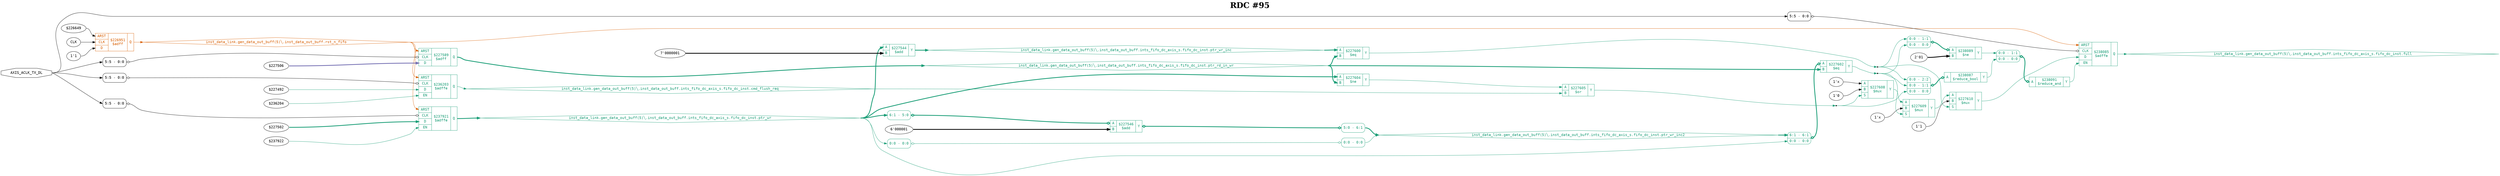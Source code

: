 digraph "spacefibre_light_top" {
label=<<b>RDC #95</b>>;
labelloc="t"
fontsize="30"
node ["fontname"="Courier"]
edge ["fontname"="Courier"]
rankdir="LR";
remincross=true;
n11 [ shape=octagon, label="AXIS_ACLK_TX_DL", color="black", fontcolor="black", href="/src/ip_spacefibre_light_top/spacefibre_light_top.vhd#58" ];
n12 [ shape=diamond, label="inst_data_link.gen_data_out_buff(5)&#9586;.inst_data_out_buff.ints_fifo_dc_axis_s.fifo_dc_inst.cmd_flush_req", colorscheme="dark28", color="1", fontcolor="1", href="/src/ip/fifo_dc/fifo_dc.vhd#111" ];
n13 [ shape=diamond, label="inst_data_link.gen_data_out_buff(5)&#9586;.inst_data_out_buff.ints_fifo_dc_axis_s.fifo_dc_inst.full", colorscheme="dark28", color="1", fontcolor="1", href="/src/ip/fifo_dc/fifo_dc.vhd#127" ];
n14 [ shape=diamond, label="inst_data_link.gen_data_out_buff(5)&#9586;.inst_data_out_buff.ints_fifo_dc_axis_s.fifo_dc_inst.ptr_rd_in_wr", colorscheme="dark28", color="1", fontcolor="1", href="/src/ip/fifo_dc/fifo_dc.vhd#106" ];
n15 [ shape=diamond, label="inst_data_link.gen_data_out_buff(5)&#9586;.inst_data_out_buff.ints_fifo_dc_axis_s.fifo_dc_inst.ptr_wr", colorscheme="dark28", color="1", fontcolor="1", href="/src/ip/fifo_dc/fifo_dc.vhd#94" ];
n16 [ shape=diamond, label="inst_data_link.gen_data_out_buff(5)&#9586;.inst_data_out_buff.ints_fifo_dc_axis_s.fifo_dc_inst.ptr_wr_inc", colorscheme="dark28", color="1", fontcolor="1", href="/src/ip/fifo_dc/fifo_dc.vhd#95" ];
n17 [ shape=diamond, label="inst_data_link.gen_data_out_buff(5)&#9586;.inst_data_out_buff.ints_fifo_dc_axis_s.fifo_dc_inst.ptr_wr_inc2", colorscheme="dark28", color="1", fontcolor="1", href="/src/ip/fifo_dc/fifo_dc.vhd#96" ];
n18 [ shape=diamond, label="inst_data_link.gen_data_out_buff(5)&#9586;.inst_data_out_buff.rst_n_fifo", colorscheme="dark28", color="2", fontcolor="2", href="/src/module_data_link/data_out_buf.vhd#165" ];
{ rank="source"; n11;}
{ rank="sink";}
v1 [ label="$227492" ];
v2 [ label="$236204" ];
c24 [ shape=record, label="{{<p19> ARST|<p20> CLK|<p21> D|<p22> EN}|$236203\n$adffe|{<p23> Q}}", colorscheme="dark28", color="1", fontcolor="1" , href="/src/ip/fifo_dc/fifo_dc.vhd#440"  ];
x0 [ shape=record, style=rounded, label="<s0> 5:5 - 0:0 ", color="black", fontcolor="black" ];
x0:e -> c24:p20:w [arrowhead=odiamond, arrowtail=odiamond, dir=both, color="black", fontcolor="black", label=""];
v4 [ label="$227502" ];
v5 [ label="$237922" ];
c25 [ shape=record, label="{{<p19> ARST|<p20> CLK|<p21> D|<p22> EN}|$237921\n$adffe|{<p23> Q}}", colorscheme="dark28", color="1", fontcolor="1" , href="/src/ip/fifo_dc/fifo_dc.vhd#199"  ];
x3 [ shape=record, style=rounded, label="<s0> 5:5 - 0:0 ", color="black", fontcolor="black" ];
x3:e -> c25:p20:w [arrowhead=odiamond, arrowtail=odiamond, dir=both, color="black", fontcolor="black", label=""];
c26 [ shape=record, label="{{<p19> ARST|<p20> CLK|<p21> D|<p22> EN}|$238085\n$adffe|{<p23> Q}}", colorscheme="dark28", color="1", fontcolor="1" , href="/src/ip/fifo_dc/fifo_dc.vhd#256"  ];
x6 [ shape=record, style=rounded, label="<s0> 5:5 - 0:0 ", color="black", fontcolor="black" ];
x6:e -> c26:p20:w [arrowhead=odiamond, arrowtail=odiamond, dir=both, color="black", fontcolor="black", label=""];
c29 [ shape=record, label="{{<p27> A}|$238087\n$reduce_bool|{<p28> Y}}", colorscheme="dark28", color="1", fontcolor="1" ];
x7 [ shape=record, style=rounded, label="<s2> 0:0 - 2:2 |<s1> 0:0 - 1:1 |<s0> 0:0 - 0:0 ", colorscheme="dark28", color="1", fontcolor="1" ];
x7:e -> c29:p27:w [arrowhead=odiamond, arrowtail=odiamond, dir=both, colorscheme="dark28", color="1", fontcolor="1", style="setlinewidth(3)", label=""];
v9 [ label="2'01" ];
c31 [ shape=record, label="{{<p27> A|<p30> B}|$238089\n$ne|{<p28> Y}}", colorscheme="dark28", color="1", fontcolor="1" ];
x8 [ shape=record, style=rounded, label="<s1> 0:0 - 1:1 |<s0> 0:0 - 0:0 ", colorscheme="dark28", color="1", fontcolor="1" ];
x8:e -> c31:p27:w [arrowhead=odiamond, arrowtail=odiamond, dir=both, colorscheme="dark28", color="1", fontcolor="1", style="setlinewidth(3)", label=""];
c32 [ shape=record, label="{{<p27> A}|$238091\n$reduce_and|{<p28> Y}}", colorscheme="dark28", color="1", fontcolor="1" ];
x10 [ shape=record, style=rounded, label="<s1> 0:0 - 1:1 |<s0> 0:0 - 0:0 ", colorscheme="dark28", color="1", fontcolor="1" ];
x10:e -> c32:p27:w [arrowhead=odiamond, arrowtail=odiamond, dir=both, colorscheme="dark28", color="1", fontcolor="1", style="setlinewidth(3)", label=""];
v11 [ label="$226649" ];
v12 [ label="CLK" ];
v13 [ label="1'1" ];
c33 [ shape=record, label="{{<p19> ARST|<p20> CLK|<p21> D}|$226951\n$adff|{<p23> Q}}", colorscheme="dark28", color="2", fontcolor="2" , href="/src/module_data_link/data_out_buf.vhd#225"  ];
v14 [ label="7'0000001" ];
c34 [ shape=record, label="{{<p27> A|<p30> B}|$227544\n$add|{<p28> Y}}", colorscheme="dark28", color="1", fontcolor="1" , href="/src/ip/fifo_dc/fifo_dc.vhd#170"  ];
v16 [ label="6'000001" ];
c35 [ shape=record, label="{{<p27> A|<p30> B}|$227546\n$add|{<p28> Y}}", colorscheme="dark28", color="1", fontcolor="1" , href="/src/ip/fifo_dc/fifo_dc.vhd#171"  ];
x15 [ shape=record, style=rounded, label="<s0> 6:1 - 5:0 ", colorscheme="dark28", color="1", fontcolor="1" ];
x15:e -> c35:p27:w [arrowhead=odiamond, arrowtail=odiamond, dir=both, colorscheme="dark28", color="1", fontcolor="1", style="setlinewidth(3)", label=""];
x17 [ shape=record, style=rounded, label="<s0> 5:0 - 6:1 ", colorscheme="dark28", color="1", fontcolor="1" ];
c35:p28:e -> x17:w [arrowhead=odiamond, arrowtail=odiamond, dir=both, colorscheme="dark28", color="1", fontcolor="1", style="setlinewidth(3)", label=""];
c36 [ shape=record, label="{{<p27> A|<p30> B}|$227600\n$eq|{<p28> Y}}", colorscheme="dark28", color="1", fontcolor="1" , href="/src/ip/fifo_dc/fifo_dc.vhd#262"  ];
c37 [ shape=record, label="{{<p27> A|<p30> B}|$227602\n$eq|{<p28> Y}}", colorscheme="dark28", color="1", fontcolor="1" , href="/src/ip/fifo_dc/fifo_dc.vhd#264"  ];
x18 [ shape=record, style=rounded, label="<s1> 6:1 - 6:1 |<s0> 0:0 - 0:0 ", colorscheme="dark28", color="1", fontcolor="1" ];
x18:e -> c37:p27:w [arrowhead=odiamond, arrowtail=odiamond, dir=both, colorscheme="dark28", color="1", fontcolor="1", style="setlinewidth(3)", label=""];
c38 [ shape=record, label="{{<p27> A|<p30> B}|$227605\n$or|{<p28> Y}}", colorscheme="dark28", color="1", fontcolor="1" , href="/src/ip/fifo_dc/fifo_dc.vhd#266"  ];
v19 [ label="1'x" ];
v20 [ label="1'0" ];
c40 [ shape=record, label="{{<p27> A|<p30> B|<p39> S}|$227608\n$mux|{<p28> Y}}", colorscheme="dark28", color="1", fontcolor="1" , href="/src/ip/fifo_dc/fifo_dc.vhd#262"  ];
v21 [ label="1'x" ];
c41 [ shape=record, label="{{<p27> A|<p30> B|<p39> S}|$227609\n$mux|{<p28> Y}}", colorscheme="dark28", color="1", fontcolor="1" , href="/src/ip/fifo_dc/fifo_dc.vhd#262"  ];
v22 [ label="1'1" ];
c42 [ shape=record, label="{{<p27> A|<p30> B|<p39> S}|$227610\n$mux|{<p28> Y}}", colorscheme="dark28", color="1", fontcolor="1" , href="/src/ip/fifo_dc/fifo_dc.vhd#262"  ];
c43 [ shape=record, label="{{<p27> A|<p30> B}|$227604\n$ne|{<p28> Y}}", colorscheme="dark28", color="1", fontcolor="1" , href="/src/ip/fifo_dc/fifo_dc.vhd#266"  ];
v24 [ label="$227506" ];
c44 [ shape=record, label="{{<p19> ARST|<p20> CLK|<p21> D}|$227589\n$adff|{<p23> Q}}", colorscheme="dark28", color="1", fontcolor="1" , href="/src/ip/fifo_dc/fifo_dc.vhd#222"  ];
x23 [ shape=record, style=rounded, label="<s0> 5:5 - 0:0 ", color="black", fontcolor="black" ];
x23:e -> c44:p20:w [arrowhead=odiamond, arrowtail=odiamond, dir=both, color="black", fontcolor="black", label=""];
x25 [ shape=record, style=rounded, label="<s0> 0:0 - 0:0 ", colorscheme="dark28", color="1", fontcolor="1" ];
x26 [ shape=record, style=rounded, label="<s0> 0:0 - 0:0 ", colorscheme="dark28", color="1", fontcolor="1" ];
x25:e -> x26:w [arrowhead=odiamond, arrowtail=odiamond, dir=both, colorscheme="dark28", color="1", fontcolor="1", label=""];
c29:p28:e -> x10:s0:w [colorscheme="dark28", color="1", fontcolor="1", label=""];
c42:p28:e -> c26:p21:w [colorscheme="dark28", color="1", fontcolor="1", label=""];
n11:e -> x0:s0:w [color="black", fontcolor="black", label=""];
n11:e -> x23:s0:w [color="black", fontcolor="black", label=""];
n11:e -> x3:s0:w [color="black", fontcolor="black", label=""];
n11:e -> x6:s0:w [color="black", fontcolor="black", label=""];
c24:p23:e -> n12:w [colorscheme="dark28", color="1", fontcolor="1", label=""];
n12:e -> c38:p30:w [colorscheme="dark28", color="1", fontcolor="1", label=""];
c26:p23:e -> n13:w [colorscheme="dark28", color="1", fontcolor="1", label=""];
c44:p23:e -> n14:w [colorscheme="dark28", color="1", fontcolor="1", style="setlinewidth(3)", label=""];
n14:e -> c36:p30:w [colorscheme="dark28", color="1", fontcolor="1", style="setlinewidth(3)", label=""];
n14:e -> c37:p30:w [colorscheme="dark28", color="1", fontcolor="1", style="setlinewidth(3)", label=""];
n14:e -> c43:p30:w [colorscheme="dark28", color="1", fontcolor="1", style="setlinewidth(3)", label=""];
c25:p23:e -> n15:w [colorscheme="dark28", color="1", fontcolor="1", style="setlinewidth(3)", label=""];
n15:e -> c34:p27:w [colorscheme="dark28", color="1", fontcolor="1", style="setlinewidth(3)", label=""];
n15:e -> c43:p27:w [colorscheme="dark28", color="1", fontcolor="1", style="setlinewidth(3)", label=""];
n15:e -> x15:s0:w [colorscheme="dark28", color="1", fontcolor="1", style="setlinewidth(3)", label=""];
n15:e -> x18:s0:w [colorscheme="dark28", color="1", fontcolor="1", label=""];
n15:e -> x25:s0:w [colorscheme="dark28", color="1", fontcolor="1", label=""];
c34:p28:e -> n16:w [colorscheme="dark28", color="1", fontcolor="1", style="setlinewidth(3)", label=""];
n16:e -> c36:p27:w [colorscheme="dark28", color="1", fontcolor="1", style="setlinewidth(3)", label=""];
x17:s0:e -> n17:w [colorscheme="dark28", color="1", fontcolor="1", style="setlinewidth(3)", label=""];
x26:s0:e -> n17:w [colorscheme="dark28", color="1", fontcolor="1", label=""];
n17:e -> x18:s1:w [colorscheme="dark28", color="1", fontcolor="1", style="setlinewidth(3)", label=""];
c33:p23:e -> n18:w [colorscheme="dark28", color="2", fontcolor="2", label=""];
n18:e -> c24:p19:w [colorscheme="dark28", color="2", fontcolor="2", label=""];
n18:e -> c25:p19:w [colorscheme="dark28", color="2", fontcolor="2", label=""];
n18:e -> c26:p19:w [colorscheme="dark28", color="2", fontcolor="2", label=""];
n18:e -> c44:p19:w [colorscheme="dark28", color="2", fontcolor="2", label=""];
c31:p28:e -> x10:s1:w [colorscheme="dark28", color="1", fontcolor="1", label=""];
c32:p28:e -> c26:p22:w [colorscheme="dark28", color="1", fontcolor="1", label=""];
n4 [ shape=point ];
c36:p28:e -> n4:w [colorscheme="dark28", color="1", fontcolor="1", label=""];
n4:e -> c42:p39:w [colorscheme="dark28", color="1", fontcolor="1", label=""];
n4:e -> x7:s2:w [colorscheme="dark28", color="1", fontcolor="1", label=""];
n4:e -> x8:s1:w [colorscheme="dark28", color="1", fontcolor="1", label=""];
n5 [ shape=point ];
c37:p28:e -> n5:w [colorscheme="dark28", color="1", fontcolor="1", label=""];
n5:e -> c41:p39:w [colorscheme="dark28", color="1", fontcolor="1", label=""];
n5:e -> x7:s1:w [colorscheme="dark28", color="1", fontcolor="1", label=""];
n5:e -> x8:s0:w [colorscheme="dark28", color="1", fontcolor="1", label=""];
c43:p28:e -> c38:p27:w [colorscheme="dark28", color="1", fontcolor="1", label=""];
n7 [ shape=point ];
c38:p28:e -> n7:w [colorscheme="dark28", color="1", fontcolor="1", label=""];
n7:e -> c40:p39:w [colorscheme="dark28", color="1", fontcolor="1", label=""];
n7:e -> x7:s0:w [colorscheme="dark28", color="1", fontcolor="1", label=""];
c40:p28:e -> c41:p27:w [colorscheme="dark28", color="1", fontcolor="1", label=""];
c41:p28:e -> c42:p27:w [colorscheme="dark28", color="1", fontcolor="1", label=""];
v1:e -> c24:p21:w [colorscheme="dark28", color="1", fontcolor="1", label=""];
v11:e -> c33:p19:w [color="black", fontcolor="black", label=""];
v12:e -> c33:p20:w [color="black", fontcolor="black", label=""];
v13:e -> c33:p21:w [color="black", fontcolor="black", label=""];
v14:e -> c34:p30:w [color="black", fontcolor="black", style="setlinewidth(3)", label=""];
v16:e -> c35:p30:w [color="black", fontcolor="black", style="setlinewidth(3)", label=""];
v19:e -> c40:p27:w [color="black", fontcolor="black", label=""];
v2:e -> c24:p22:w [colorscheme="dark28", color="1", fontcolor="1", label=""];
v20:e -> c40:p30:w [color="black", fontcolor="black", label=""];
v21:e -> c41:p30:w [color="black", fontcolor="black", label=""];
v22:e -> c42:p30:w [color="black", fontcolor="black", label=""];
v24:e -> c44:p21:w [colorscheme="dark28", color="3", fontcolor="3", style="setlinewidth(3)", label=""];
v4:e -> c25:p21:w [colorscheme="dark28", color="1", fontcolor="1", style="setlinewidth(3)", label=""];
v5:e -> c25:p22:w [colorscheme="dark28", color="1", fontcolor="1", label=""];
v9:e -> c31:p30:w [color="black", fontcolor="black", style="setlinewidth(3)", label=""];
}
